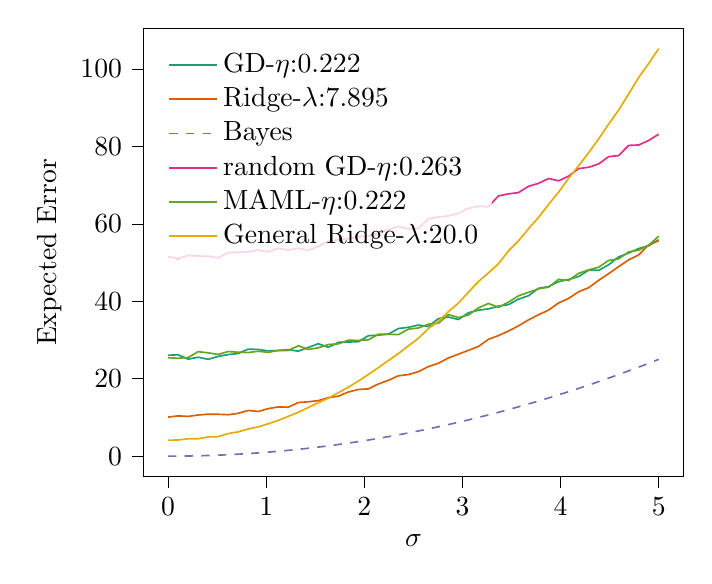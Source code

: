 % This file was created with tikzplotlib v0.10.1.
\begin{tikzpicture}

\definecolor{chocolate217952}{RGB}{217,95,2}
\definecolor{darkcyan27158119}{RGB}{27,158,119}
\definecolor{darkgray176}{RGB}{176,176,176}
\definecolor{deeppink23141138}{RGB}{231,41,138}
\definecolor{lightslategray117112179}{RGB}{117,112,179}
\definecolor{olivedrab10216630}{RGB}{102,166,30}
\definecolor{orange2301712}{RGB}{230,171,2}

\begin{axis}[
legend cell align={left},
legend style={
  fill opacity=0.8,
  draw opacity=1,
  text opacity=1,
  at={(0.03,0.97)},
  anchor=north west,
  draw=none
},
tick align=outside,
tick pos=left,
x grid style={darkgray176},
xlabel={\(\displaystyle \sigma\)},
xmin=-0.25, xmax=5.25,
xtick style={color=black},
y grid style={darkgray176},
ylabel={Expected Error},
ymin=-5.264, ymax=110.544,
ytick style={color=black}
]
\addplot [semithick, darkcyan27158119]
table {%
0 26.082
0.102 26.18
0.204 25.06
0.306 25.546
0.408 25.017
0.51 25.767
0.612 26.24
0.714 26.519
0.816 27.644
0.918 27.567
1.02 27.195
1.122 27.285
1.224 27.521
1.327 27.119
1.429 28.088
1.531 29.046
1.633 28.13
1.735 29.41
1.837 29.489
1.939 29.553
2.041 31.115
2.143 31.26
2.245 31.532
2.347 32.969
2.449 33.288
2.551 33.86
2.653 33.498
2.755 35.539
2.857 35.933
2.959 35.296
3.061 37.046
3.163 37.709
3.265 38.044
3.367 38.751
3.469 39.135
3.571 40.562
3.673 41.43
3.776 43.38
3.878 43.796
3.98 45.083
4.082 45.631
4.184 46.41
4.286 48.03
4.388 47.999
4.49 49.446
4.592 51.477
4.694 52.478
4.796 53.629
4.898 54.365
5 55.888
};
\addlegendentry{GD-$\eta$:0.222}
\addplot [semithick, chocolate217952]
table {%
0 10.092
0.102 10.403
0.204 10.275
0.306 10.632
0.408 10.841
0.51 10.821
0.612 10.71
0.714 11.059
0.816 11.803
0.918 11.542
1.02 12.267
1.122 12.724
1.224 12.642
1.327 13.858
1.429 14.048
1.531 14.344
1.633 15.115
1.735 15.495
1.837 16.575
1.939 17.228
2.041 17.372
2.143 18.644
2.245 19.599
2.347 20.753
2.449 21.089
2.551 21.82
2.653 23.143
2.755 24.0
2.857 25.377
2.959 26.345
3.061 27.337
3.163 28.334
3.265 30.186
3.367 31.154
3.469 32.316
3.571 33.659
3.673 35.196
3.776 36.548
3.878 37.736
3.98 39.588
4.082 40.743
4.184 42.484
4.286 43.509
4.388 45.412
4.49 47.147
4.592 48.968
4.694 50.71
4.796 51.973
4.898 54.608
5 55.649
};
\addlegendentry{Ridge-$\lambda$:7.895}
\addplot [semithick, lightslategray117112179, dashed]
table {%
0 0
0.102 0.01
0.204 0.042
0.306 0.094
0.408 0.167
0.51 0.26
0.612 0.375
0.714 0.51
0.816 0.666
0.918 0.843
1.02 1.041
1.122 1.26
1.224 1.499
1.327 1.76
1.429 2.041
1.531 2.343
1.633 2.666
1.735 3.009
1.837 3.374
1.939 3.759
2.041 4.165
2.143 4.592
2.245 5.04
2.347 5.508
2.449 5.997
2.551 6.508
2.653 7.039
2.755 7.591
2.857 8.163
2.959 8.757
3.061 9.371
3.163 10.006
3.265 10.662
3.367 11.339
3.469 12.037
3.571 12.755
3.673 13.494
3.776 14.254
3.878 15.035
3.98 15.837
4.082 16.66
4.184 17.503
4.286 18.367
4.388 19.252
4.49 20.158
4.592 21.085
4.694 22.032
4.796 23.001
4.898 23.99
5 25.0
};
\addlegendentry{Bayes}
\addplot [semithick, deeppink23141138]
table {%
0 51.505
0.102 51.054
0.204 51.851
0.306 51.703
0.408 51.633
0.51 51.237
0.612 52.519
0.714 52.683
0.816 52.74
0.918 53.253
1.02 52.768
1.122 53.719
1.224 53.223
1.327 53.738
1.429 53.138
1.531 54.193
1.633 55.565
1.735 55.896
1.837 56.13
1.939 56.702
2.041 56.836
2.143 57.587
2.245 58.526
2.347 59.327
2.449 58.71
2.551 58.806
2.653 61.34
2.755 61.788
2.857 62.047
2.959 62.747
3.061 64.026
3.163 64.556
3.265 64.436
3.367 67.242
3.469 67.751
3.571 68.082
3.673 69.692
3.776 70.482
3.878 71.711
3.98 71.122
4.082 72.349
4.184 74.284
4.286 74.631
4.388 75.485
4.49 77.372
4.592 77.643
4.694 80.276
4.796 80.381
4.898 81.549
5 83.171
};
\addlegendentry{random GD-$\eta$:0.263}
\addplot [semithick, olivedrab10216630]
table {%
0 25.424
0.102 25.297
0.204 25.481
0.306 26.99
0.408 26.695
0.51 26.276
0.612 27.027
0.714 26.856
0.816 26.764
0.918 27.101
1.02 26.813
1.122 27.319
1.224 27.275
1.327 28.528
1.429 27.561
1.531 27.995
1.633 28.832
1.735 29.006
1.837 29.959
1.939 29.897
2.041 30.046
2.143 31.5
2.245 31.489
2.347 31.391
2.449 32.817
2.551 33.112
2.653 34.09
2.755 34.331
2.857 36.578
2.959 35.811
3.061 36.436
3.163 38.312
3.265 39.44
3.367 38.46
3.469 39.794
3.571 41.42
3.673 42.321
3.776 43.228
3.878 43.649
3.98 45.692
4.082 45.384
4.184 47.229
4.286 48.12
4.388 48.801
4.49 50.558
4.592 50.986
4.694 52.755
4.796 53.227
4.898 54.463
5 56.828
};
\addlegendentry{MAML-$\eta$:0.222}
\addplot [semithick, orange2301712]
table {%
0 4.111
0.102 4.188
0.204 4.488
0.306 4.496
0.408 4.965
0.51 5.04
0.612 5.835
0.714 6.277
0.816 7.016
0.918 7.566
1.02 8.354
1.122 9.23
1.224 10.278
1.327 11.328
1.429 12.564
1.531 13.841
1.633 14.976
1.735 16.397
1.837 17.801
1.939 19.399
2.041 21.103
2.143 22.877
2.245 24.699
2.347 26.503
2.449 28.502
2.551 30.454
2.653 32.952
2.755 34.837
2.857 37.342
2.959 39.543
3.061 42.372
3.163 45.104
3.265 47.345
3.367 49.698
3.469 53.021
3.571 55.624
3.673 58.754
3.776 61.707
3.878 65.041
3.98 68.219
4.082 71.795
4.184 75.001
4.286 78.387
4.388 81.944
4.49 85.778
4.592 89.412
4.694 93.58
4.796 97.821
4.898 101.432
5 105.28
};
\addlegendentry{General Ridge-$\lambda$:20.0}
\end{axis}

\end{tikzpicture}

